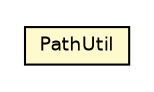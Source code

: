 #!/usr/local/bin/dot
#
# Class diagram 
# Generated by UmlGraph version 4.6 (http://www.spinellis.gr/sw/umlgraph)
#

digraph G {
	edge [fontname="Helvetica",fontsize=10,labelfontname="Helvetica",labelfontsize=10];
	node [fontname="Helvetica",fontsize=10,shape=plaintext];
	// org.apache.maven.archiva.common.utils.PathUtil
	c28762 [label=<<table border="0" cellborder="1" cellspacing="0" cellpadding="2" port="p" bgcolor="lemonChiffon" href="./PathUtil.html">
		<tr><td><table border="0" cellspacing="0" cellpadding="1">
			<tr><td> PathUtil </td></tr>
		</table></td></tr>
		</table>>, fontname="Helvetica", fontcolor="black", fontsize=9.0];
}

